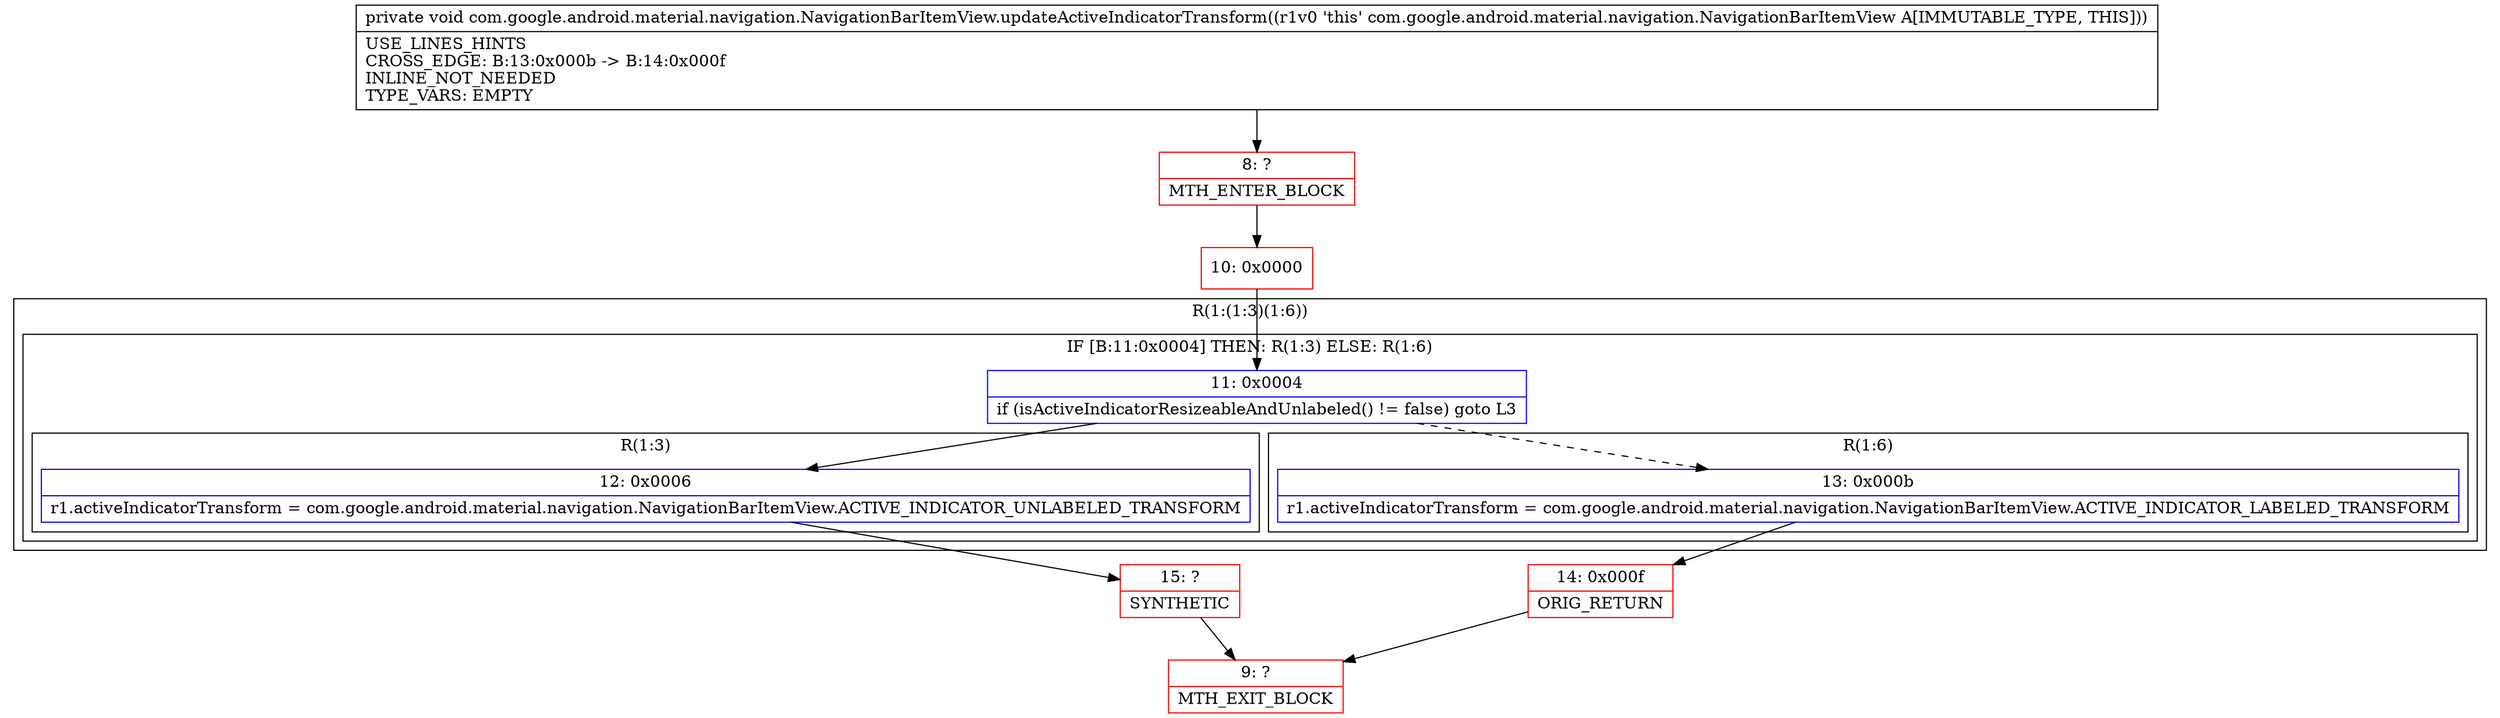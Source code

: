 digraph "CFG forcom.google.android.material.navigation.NavigationBarItemView.updateActiveIndicatorTransform()V" {
subgraph cluster_Region_177068741 {
label = "R(1:(1:3)(1:6))";
node [shape=record,color=blue];
subgraph cluster_IfRegion_1211710659 {
label = "IF [B:11:0x0004] THEN: R(1:3) ELSE: R(1:6)";
node [shape=record,color=blue];
Node_11 [shape=record,label="{11\:\ 0x0004|if (isActiveIndicatorResizeableAndUnlabeled() != false) goto L3\l}"];
subgraph cluster_Region_2138550411 {
label = "R(1:3)";
node [shape=record,color=blue];
Node_12 [shape=record,label="{12\:\ 0x0006|r1.activeIndicatorTransform = com.google.android.material.navigation.NavigationBarItemView.ACTIVE_INDICATOR_UNLABELED_TRANSFORM\l}"];
}
subgraph cluster_Region_2011217190 {
label = "R(1:6)";
node [shape=record,color=blue];
Node_13 [shape=record,label="{13\:\ 0x000b|r1.activeIndicatorTransform = com.google.android.material.navigation.NavigationBarItemView.ACTIVE_INDICATOR_LABELED_TRANSFORM\l}"];
}
}
}
Node_8 [shape=record,color=red,label="{8\:\ ?|MTH_ENTER_BLOCK\l}"];
Node_10 [shape=record,color=red,label="{10\:\ 0x0000}"];
Node_15 [shape=record,color=red,label="{15\:\ ?|SYNTHETIC\l}"];
Node_9 [shape=record,color=red,label="{9\:\ ?|MTH_EXIT_BLOCK\l}"];
Node_14 [shape=record,color=red,label="{14\:\ 0x000f|ORIG_RETURN\l}"];
MethodNode[shape=record,label="{private void com.google.android.material.navigation.NavigationBarItemView.updateActiveIndicatorTransform((r1v0 'this' com.google.android.material.navigation.NavigationBarItemView A[IMMUTABLE_TYPE, THIS]))  | USE_LINES_HINTS\lCROSS_EDGE: B:13:0x000b \-\> B:14:0x000f\lINLINE_NOT_NEEDED\lTYPE_VARS: EMPTY\l}"];
MethodNode -> Node_8;Node_11 -> Node_12;
Node_11 -> Node_13[style=dashed];
Node_12 -> Node_15;
Node_13 -> Node_14;
Node_8 -> Node_10;
Node_10 -> Node_11;
Node_15 -> Node_9;
Node_14 -> Node_9;
}


